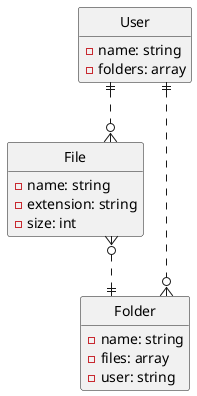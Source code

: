 @startuml
hide circle
hide empty members
skinparam linetype ortho

entity "User" as user {
  - name: string
  - folders: array
}

entity "File" as file {
  - name: string
  - extension: string
  - size: int
}

entity "Folder" as folder {
  - name: string
  - files: array
  - user: string
}




user ||..o{ file
user ||..o{ folder
file }o..|| folder
@enduml

  
